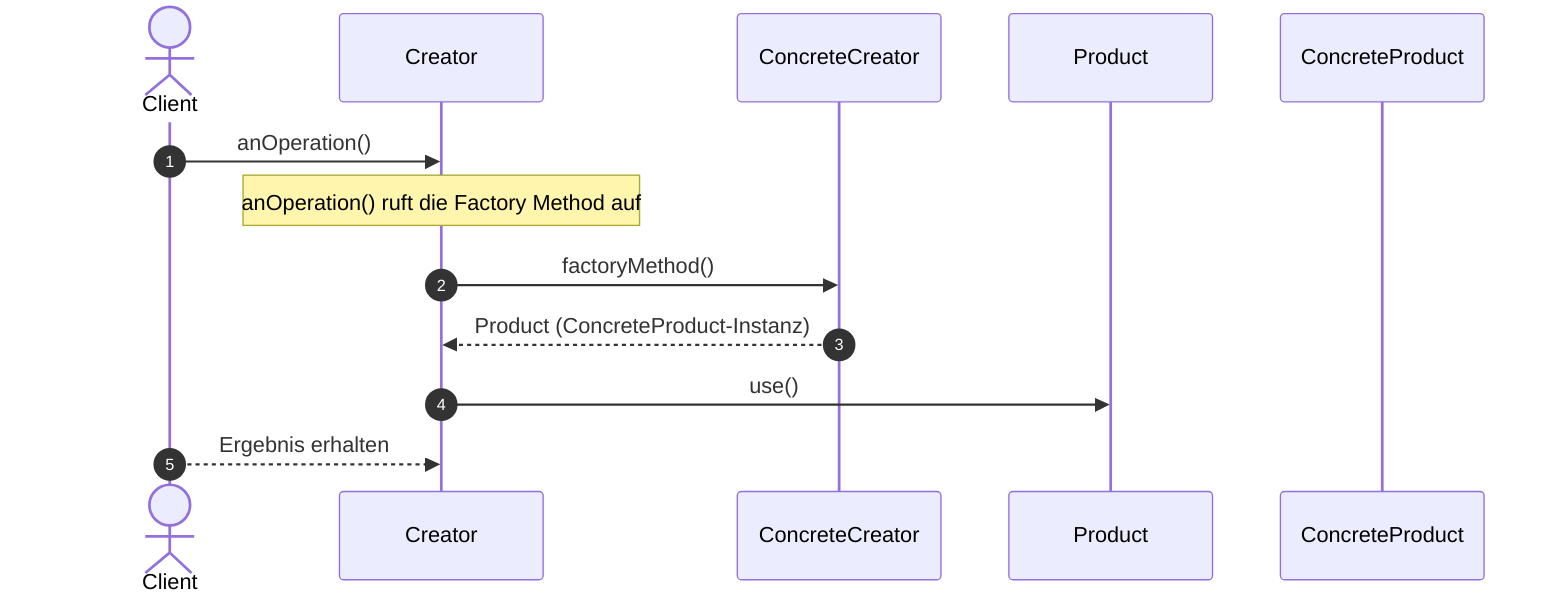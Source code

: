 %% Factory Method – Sequence Diagram (Mermaid)
sequenceDiagram
    autonumber
    actor Client
    participant Creator as Creator
    participant ConcreteCreator as ConcreteCreator
    participant Product as Product
    participant ConcreteProduct as ConcreteProduct

    Client->>Creator: anOperation()
    note over Creator: anOperation() ruft die Factory Method auf
    Creator->>ConcreteCreator: factoryMethod()
    ConcreteCreator-->>Creator: Product (ConcreteProduct-Instanz)
    Creator->>Product: use()
    Client-->>Creator: Ergebnis erhalten